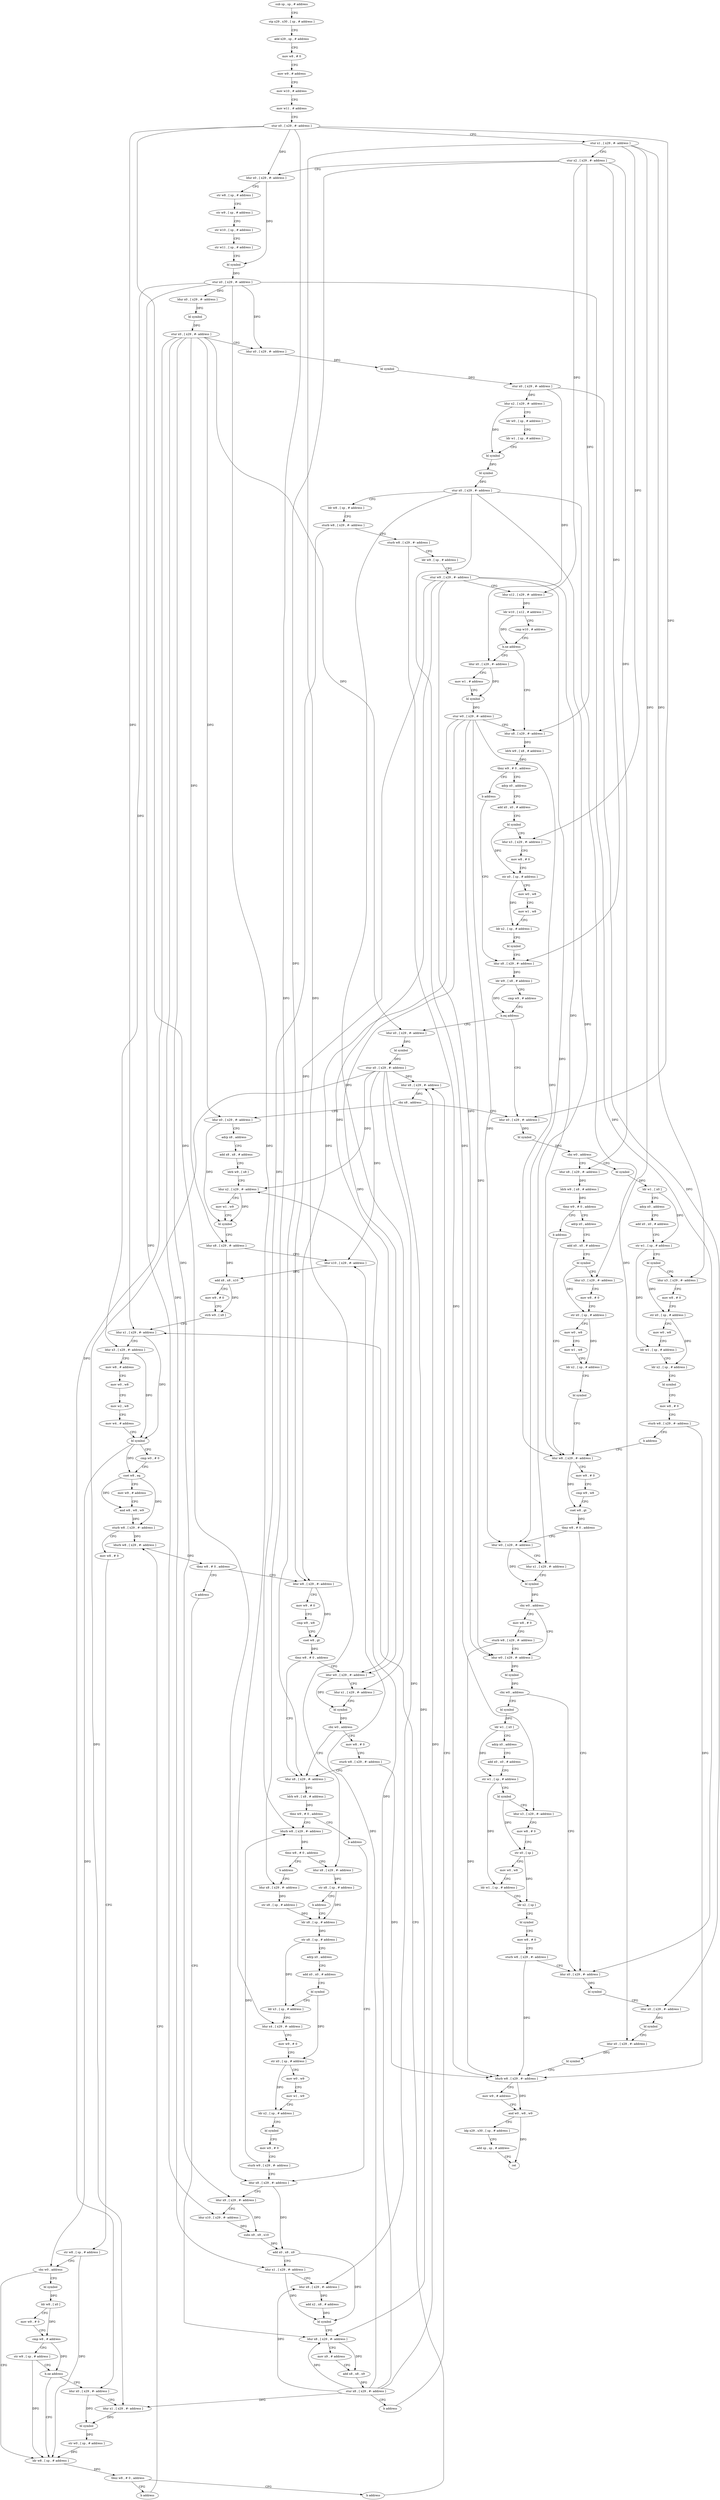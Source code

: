 digraph "func" {
"4210952" [label = "sub sp , sp , # address" ]
"4210956" [label = "stp x29 , x30 , [ sp , # address ]" ]
"4210960" [label = "add x29 , sp , # address" ]
"4210964" [label = "mov w8 , # 0" ]
"4210968" [label = "mov w9 , # address" ]
"4210972" [label = "mov w10 , # address" ]
"4210976" [label = "mov w11 , # address" ]
"4210980" [label = "stur x0 , [ x29 , #- address ]" ]
"4210984" [label = "stur x1 , [ x29 , #- address ]" ]
"4210988" [label = "stur x2 , [ x29 , #- address ]" ]
"4210992" [label = "ldur x0 , [ x29 , #- address ]" ]
"4210996" [label = "str w8 , [ sp , # address ]" ]
"4211000" [label = "str w9 , [ sp , # address ]" ]
"4211004" [label = "str w10 , [ sp , # address ]" ]
"4211008" [label = "str w11 , [ sp , # address ]" ]
"4211012" [label = "bl symbol" ]
"4211016" [label = "stur x0 , [ x29 , #- address ]" ]
"4211020" [label = "ldur x0 , [ x29 , #- address ]" ]
"4211024" [label = "bl symbol" ]
"4211028" [label = "stur x0 , [ x29 , #- address ]" ]
"4211032" [label = "ldur x0 , [ x29 , #- address ]" ]
"4211036" [label = "bl symbol" ]
"4211040" [label = "stur x0 , [ x29 , #- address ]" ]
"4211044" [label = "ldur x2 , [ x29 , #- address ]" ]
"4211048" [label = "ldr w0 , [ sp , # address ]" ]
"4211052" [label = "ldr w1 , [ sp , # address ]" ]
"4211056" [label = "bl symbol" ]
"4211060" [label = "bl symbol" ]
"4211064" [label = "stur x0 , [ x29 , #- address ]" ]
"4211068" [label = "ldr w8 , [ sp , # address ]" ]
"4211072" [label = "sturb w8 , [ x29 , #- address ]" ]
"4211076" [label = "sturb w8 , [ x29 , #- address ]" ]
"4211080" [label = "ldr w9 , [ sp , # address ]" ]
"4211084" [label = "stur w9 , [ x29 , #- address ]" ]
"4211088" [label = "ldur x12 , [ x29 , #- address ]" ]
"4211092" [label = "ldr w10 , [ x12 , # address ]" ]
"4211096" [label = "cmp w10 , # address" ]
"4211100" [label = "b.ne address" ]
"4211120" [label = "ldur x8 , [ x29 , #- address ]" ]
"4211104" [label = "ldur x0 , [ x29 , #- address ]" ]
"4211124" [label = "ldrb w9 , [ x8 , # address ]" ]
"4211128" [label = "tbnz w9 , # 0 , address" ]
"4211136" [label = "adrp x0 , address" ]
"4211132" [label = "b address" ]
"4211108" [label = "mov w1 , # address" ]
"4211112" [label = "bl symbol" ]
"4211116" [label = "stur w0 , [ x29 , #- address ]" ]
"4211140" [label = "add x0 , x0 , # address" ]
"4211144" [label = "bl symbol" ]
"4211148" [label = "ldur x3 , [ x29 , #- address ]" ]
"4211152" [label = "mov w8 , # 0" ]
"4211156" [label = "str x0 , [ sp , # address ]" ]
"4211160" [label = "mov w0 , w8" ]
"4211164" [label = "mov w1 , w8" ]
"4211168" [label = "ldr x2 , [ sp , # address ]" ]
"4211172" [label = "bl symbol" ]
"4211176" [label = "ldur x8 , [ x29 , #- address ]" ]
"4211596" [label = "ldur x0 , [ x29 , #- address ]" ]
"4211600" [label = "bl symbol" ]
"4211604" [label = "cbz w0 , address" ]
"4211672" [label = "ldur x8 , [ x29 , #- address ]" ]
"4211608" [label = "bl symbol" ]
"4211192" [label = "ldur x0 , [ x29 , #- address ]" ]
"4211196" [label = "bl symbol" ]
"4211200" [label = "stur x0 , [ x29 , #- address ]" ]
"4211204" [label = "ldur x8 , [ x29 , #- address ]" ]
"4211180" [label = "ldr w9 , [ x8 , # address ]" ]
"4211184" [label = "cmp w9 , # address" ]
"4211188" [label = "b.eq address" ]
"4211676" [label = "ldrb w9 , [ x8 , # address ]" ]
"4211680" [label = "tbnz w9 , # 0 , address" ]
"4211688" [label = "adrp x0 , address" ]
"4211684" [label = "b address" ]
"4211612" [label = "ldr w1 , [ x0 ]" ]
"4211616" [label = "adrp x0 , address" ]
"4211620" [label = "add x0 , x0 , # address" ]
"4211624" [label = "str w1 , [ sp , # address ]" ]
"4211628" [label = "bl symbol" ]
"4211632" [label = "ldur x3 , [ x29 , #- address ]" ]
"4211636" [label = "mov w8 , # 0" ]
"4211640" [label = "str x0 , [ sp , # address ]" ]
"4211644" [label = "mov w0 , w8" ]
"4211648" [label = "ldr w1 , [ sp , # address ]" ]
"4211652" [label = "ldr x2 , [ sp , # address ]" ]
"4211656" [label = "bl symbol" ]
"4211660" [label = "mov w8 , # 0" ]
"4211664" [label = "sturb w8 , [ x29 , #- address ]" ]
"4211668" [label = "b address" ]
"4211728" [label = "ldur w8 , [ x29 , #- address ]" ]
"4211212" [label = "ldur x0 , [ x29 , #- address ]" ]
"4211216" [label = "adrp x8 , address" ]
"4211220" [label = "add x8 , x8 , # address" ]
"4211224" [label = "ldrb w9 , [ x8 ]" ]
"4211228" [label = "ldur x2 , [ x29 , #- address ]" ]
"4211232" [label = "mov w1 , w9" ]
"4211236" [label = "bl symbol" ]
"4211240" [label = "ldur x8 , [ x29 , #- address ]" ]
"4211244" [label = "ldur x10 , [ x29 , #- address ]" ]
"4211248" [label = "add x8 , x8 , x10" ]
"4211252" [label = "mov w9 , # 0" ]
"4211256" [label = "strb w9 , [ x8 ]" ]
"4211260" [label = "ldur x1 , [ x29 , #- address ]" ]
"4211692" [label = "add x0 , x0 , # address" ]
"4211696" [label = "bl symbol" ]
"4211700" [label = "ldur x3 , [ x29 , #- address ]" ]
"4211704" [label = "mov w8 , # 0" ]
"4211708" [label = "str x0 , [ sp , # address ]" ]
"4211712" [label = "mov w0 , w8" ]
"4211716" [label = "mov w1 , w8" ]
"4211720" [label = "ldr x2 , [ sp , # address ]" ]
"4211724" [label = "bl symbol" ]
"4211732" [label = "mov w9 , # 0" ]
"4211736" [label = "cmp w9 , w8" ]
"4211740" [label = "cset w8 , gt" ]
"4211744" [label = "tbnz w8 , # 0 , address" ]
"4211844" [label = "ldur x0 , [ x29 , #- address ]" ]
"4211748" [label = "ldur w0 , [ x29 , #- address ]" ]
"4211360" [label = "ldr w8 , [ sp , # address ]" ]
"4211364" [label = "tbnz w8 , # 0 , address" ]
"4211372" [label = "b address" ]
"4211368" [label = "b address" ]
"4211320" [label = "bl symbol" ]
"4211324" [label = "ldr w8 , [ x0 ]" ]
"4211328" [label = "mov w9 , # 0" ]
"4211332" [label = "cmp w8 , # address" ]
"4211336" [label = "str w9 , [ sp , # address ]" ]
"4211340" [label = "b.ne address" ]
"4211344" [label = "ldur x0 , [ x29 , #- address ]" ]
"4211848" [label = "bl symbol" ]
"4211852" [label = "ldur x0 , [ x29 , #- address ]" ]
"4211856" [label = "bl symbol" ]
"4211860" [label = "ldur x0 , [ x29 , #- address ]" ]
"4211864" [label = "bl symbol" ]
"4211868" [label = "ldurb w8 , [ x29 , #- address ]" ]
"4211872" [label = "mov w9 , # address" ]
"4211876" [label = "and w0 , w8 , w9" ]
"4211880" [label = "ldp x29 , x30 , [ sp , # address ]" ]
"4211884" [label = "add sp , sp , # address" ]
"4211888" [label = "ret" ]
"4211752" [label = "ldur x1 , [ x29 , #- address ]" ]
"4211756" [label = "bl symbol" ]
"4211760" [label = "cbz w0 , address" ]
"4211772" [label = "ldur w0 , [ x29 , #- address ]" ]
"4211764" [label = "mov w8 , # 0" ]
"4211376" [label = "ldurb w8 , [ x29 , #- address ]" ]
"4211348" [label = "ldur x1 , [ x29 , #- address ]" ]
"4211352" [label = "bl symbol" ]
"4211356" [label = "str w0 , [ sp , # address ]" ]
"4211776" [label = "bl symbol" ]
"4211780" [label = "cbz w0 , address" ]
"4211784" [label = "bl symbol" ]
"4211768" [label = "sturb w8 , [ x29 , #- address ]" ]
"4211264" [label = "ldur x3 , [ x29 , #- address ]" ]
"4211268" [label = "mov w8 , # address" ]
"4211272" [label = "mov w0 , w8" ]
"4211276" [label = "mov w2 , w8" ]
"4211280" [label = "mov w4 , # address" ]
"4211284" [label = "bl symbol" ]
"4211288" [label = "cmp w0 , # 0" ]
"4211292" [label = "cset w8 , eq" ]
"4211296" [label = "mov w9 , # address" ]
"4211300" [label = "and w8 , w8 , w9" ]
"4211304" [label = "sturb w8 , [ x29 , #- address ]" ]
"4211308" [label = "mov w8 , # 0" ]
"4211312" [label = "str w8 , [ sp , # address ]" ]
"4211316" [label = "cbz w0 , address" ]
"4211380" [label = "tbnz w8 , # 0 , address" ]
"4211388" [label = "ldur w8 , [ x29 , #- address ]" ]
"4211384" [label = "b address" ]
"4211788" [label = "ldr w1 , [ x0 ]" ]
"4211792" [label = "adrp x0 , address" ]
"4211796" [label = "add x0 , x0 , # address" ]
"4211800" [label = "str w1 , [ sp , # address ]" ]
"4211804" [label = "bl symbol" ]
"4211808" [label = "ldur x3 , [ x29 , #- address ]" ]
"4211812" [label = "mov w8 , # 0" ]
"4211816" [label = "str x0 , [ sp ]" ]
"4211820" [label = "mov w0 , w8" ]
"4211824" [label = "ldr w1 , [ sp , # address ]" ]
"4211828" [label = "ldr x2 , [ sp ]" ]
"4211832" [label = "bl symbol" ]
"4211836" [label = "mov w8 , # 0" ]
"4211840" [label = "sturb w8 , [ x29 , #- address ]" ]
"4211392" [label = "mov w9 , # 0" ]
"4211396" [label = "cmp w9 , w8" ]
"4211400" [label = "cset w8 , gt" ]
"4211404" [label = "tbnz w8 , # 0 , address" ]
"4211432" [label = "ldur x8 , [ x29 , #- address ]" ]
"4211408" [label = "ldur w0 , [ x29 , #- address ]" ]
"4211576" [label = "ldur x8 , [ x29 , #- address ]" ]
"4211436" [label = "ldrb w9 , [ x8 , # address ]" ]
"4211440" [label = "tbnz w9 , # 0 , address" ]
"4211448" [label = "ldurb w8 , [ x29 , #- address ]" ]
"4211444" [label = "b address" ]
"4211412" [label = "ldur x1 , [ x29 , #- address ]" ]
"4211416" [label = "bl symbol" ]
"4211420" [label = "cbz w0 , address" ]
"4211424" [label = "mov w8 , # 0" ]
"4211580" [label = "mov x9 , # address" ]
"4211584" [label = "add x8 , x8 , x9" ]
"4211588" [label = "stur x8 , [ x29 , #- address ]" ]
"4211592" [label = "b address" ]
"4211452" [label = "tbnz w8 , # 0 , address" ]
"4211460" [label = "ldur x8 , [ x29 , #- address ]" ]
"4211456" [label = "b address" ]
"4211540" [label = "ldur x8 , [ x29 , #- address ]" ]
"4211428" [label = "sturb w8 , [ x29 , #- address ]" ]
"4211208" [label = "cbz x8 , address" ]
"4211464" [label = "str x8 , [ sp , # address ]" ]
"4211468" [label = "b address" ]
"4211480" [label = "ldr x8 , [ sp , # address ]" ]
"4211472" [label = "ldur x8 , [ x29 , #- address ]" ]
"4211544" [label = "ldur x9 , [ x29 , #- address ]" ]
"4211548" [label = "ldur x10 , [ x29 , #- address ]" ]
"4211552" [label = "subs x9 , x9 , x10" ]
"4211556" [label = "add x0 , x8 , x9" ]
"4211560" [label = "ldur x1 , [ x29 , #- address ]" ]
"4211564" [label = "ldur x8 , [ x29 , #- address ]" ]
"4211568" [label = "add x2 , x8 , # address" ]
"4211572" [label = "bl symbol" ]
"4211484" [label = "str x8 , [ sp , # address ]" ]
"4211488" [label = "adrp x0 , address" ]
"4211492" [label = "add x0 , x0 , # address" ]
"4211496" [label = "bl symbol" ]
"4211500" [label = "ldr x3 , [ sp , # address ]" ]
"4211504" [label = "ldur x4 , [ x29 , #- address ]" ]
"4211508" [label = "mov w9 , # 0" ]
"4211512" [label = "str x0 , [ sp , # address ]" ]
"4211516" [label = "mov w0 , w9" ]
"4211520" [label = "mov w1 , w9" ]
"4211524" [label = "ldr x2 , [ sp , # address ]" ]
"4211528" [label = "bl symbol" ]
"4211532" [label = "mov w9 , # 0" ]
"4211536" [label = "sturb w9 , [ x29 , #- address ]" ]
"4211476" [label = "str x8 , [ sp , # address ]" ]
"4210952" -> "4210956" [ label = "CFG" ]
"4210956" -> "4210960" [ label = "CFG" ]
"4210960" -> "4210964" [ label = "CFG" ]
"4210964" -> "4210968" [ label = "CFG" ]
"4210968" -> "4210972" [ label = "CFG" ]
"4210972" -> "4210976" [ label = "CFG" ]
"4210976" -> "4210980" [ label = "CFG" ]
"4210980" -> "4210984" [ label = "CFG" ]
"4210980" -> "4210992" [ label = "DFG" ]
"4210980" -> "4211596" [ label = "DFG" ]
"4210980" -> "4211260" [ label = "DFG" ]
"4210980" -> "4211540" [ label = "DFG" ]
"4210980" -> "4211472" [ label = "DFG" ]
"4210984" -> "4210988" [ label = "CFG" ]
"4210984" -> "4211148" [ label = "DFG" ]
"4210984" -> "4211632" [ label = "DFG" ]
"4210984" -> "4211700" [ label = "DFG" ]
"4210984" -> "4211460" [ label = "DFG" ]
"4210988" -> "4210992" [ label = "CFG" ]
"4210988" -> "4211088" [ label = "DFG" ]
"4210988" -> "4211120" [ label = "DFG" ]
"4210988" -> "4211176" [ label = "DFG" ]
"4210988" -> "4211672" [ label = "DFG" ]
"4210988" -> "4211432" [ label = "DFG" ]
"4210992" -> "4210996" [ label = "CFG" ]
"4210992" -> "4211012" [ label = "DFG" ]
"4210996" -> "4211000" [ label = "CFG" ]
"4211000" -> "4211004" [ label = "CFG" ]
"4211004" -> "4211008" [ label = "CFG" ]
"4211008" -> "4211012" [ label = "CFG" ]
"4211012" -> "4211016" [ label = "DFG" ]
"4211016" -> "4211020" [ label = "DFG" ]
"4211016" -> "4211032" [ label = "DFG" ]
"4211016" -> "4211264" [ label = "DFG" ]
"4211016" -> "4211844" [ label = "DFG" ]
"4211016" -> "4211548" [ label = "DFG" ]
"4211016" -> "4211504" [ label = "DFG" ]
"4211020" -> "4211024" [ label = "DFG" ]
"4211024" -> "4211028" [ label = "DFG" ]
"4211028" -> "4211032" [ label = "CFG" ]
"4211028" -> "4211192" [ label = "DFG" ]
"4211028" -> "4211212" [ label = "DFG" ]
"4211028" -> "4211240" [ label = "DFG" ]
"4211028" -> "4211344" [ label = "DFG" ]
"4211028" -> "4211544" [ label = "DFG" ]
"4211028" -> "4211560" [ label = "DFG" ]
"4211032" -> "4211036" [ label = "DFG" ]
"4211036" -> "4211040" [ label = "DFG" ]
"4211040" -> "4211044" [ label = "DFG" ]
"4211040" -> "4211104" [ label = "DFG" ]
"4211040" -> "4211852" [ label = "DFG" ]
"4211044" -> "4211048" [ label = "CFG" ]
"4211044" -> "4211056" [ label = "DFG" ]
"4211048" -> "4211052" [ label = "CFG" ]
"4211052" -> "4211056" [ label = "CFG" ]
"4211056" -> "4211060" [ label = "DFG" ]
"4211060" -> "4211064" [ label = "DFG" ]
"4211064" -> "4211068" [ label = "CFG" ]
"4211064" -> "4211860" [ label = "DFG" ]
"4211064" -> "4211752" [ label = "DFG" ]
"4211064" -> "4211808" [ label = "DFG" ]
"4211064" -> "4211412" [ label = "DFG" ]
"4211068" -> "4211072" [ label = "CFG" ]
"4211072" -> "4211076" [ label = "CFG" ]
"4211072" -> "4211448" [ label = "DFG" ]
"4211076" -> "4211080" [ label = "CFG" ]
"4211076" -> "4211868" [ label = "DFG" ]
"4211080" -> "4211084" [ label = "CFG" ]
"4211084" -> "4211088" [ label = "CFG" ]
"4211084" -> "4211728" [ label = "DFG" ]
"4211084" -> "4211748" [ label = "DFG" ]
"4211084" -> "4211772" [ label = "DFG" ]
"4211084" -> "4211388" [ label = "DFG" ]
"4211084" -> "4211408" [ label = "DFG" ]
"4211088" -> "4211092" [ label = "DFG" ]
"4211092" -> "4211096" [ label = "CFG" ]
"4211092" -> "4211100" [ label = "DFG" ]
"4211096" -> "4211100" [ label = "CFG" ]
"4211100" -> "4211120" [ label = "CFG" ]
"4211100" -> "4211104" [ label = "CFG" ]
"4211120" -> "4211124" [ label = "DFG" ]
"4211104" -> "4211108" [ label = "CFG" ]
"4211104" -> "4211112" [ label = "DFG" ]
"4211124" -> "4211128" [ label = "DFG" ]
"4211128" -> "4211136" [ label = "CFG" ]
"4211128" -> "4211132" [ label = "CFG" ]
"4211136" -> "4211140" [ label = "CFG" ]
"4211132" -> "4211176" [ label = "CFG" ]
"4211108" -> "4211112" [ label = "CFG" ]
"4211112" -> "4211116" [ label = "DFG" ]
"4211116" -> "4211120" [ label = "CFG" ]
"4211116" -> "4211728" [ label = "DFG" ]
"4211116" -> "4211748" [ label = "DFG" ]
"4211116" -> "4211772" [ label = "DFG" ]
"4211116" -> "4211388" [ label = "DFG" ]
"4211116" -> "4211408" [ label = "DFG" ]
"4211140" -> "4211144" [ label = "CFG" ]
"4211144" -> "4211148" [ label = "CFG" ]
"4211144" -> "4211156" [ label = "DFG" ]
"4211148" -> "4211152" [ label = "CFG" ]
"4211152" -> "4211156" [ label = "CFG" ]
"4211156" -> "4211160" [ label = "CFG" ]
"4211156" -> "4211168" [ label = "DFG" ]
"4211160" -> "4211164" [ label = "CFG" ]
"4211164" -> "4211168" [ label = "CFG" ]
"4211168" -> "4211172" [ label = "CFG" ]
"4211172" -> "4211176" [ label = "CFG" ]
"4211176" -> "4211180" [ label = "DFG" ]
"4211596" -> "4211600" [ label = "DFG" ]
"4211600" -> "4211604" [ label = "DFG" ]
"4211604" -> "4211672" [ label = "CFG" ]
"4211604" -> "4211608" [ label = "CFG" ]
"4211672" -> "4211676" [ label = "DFG" ]
"4211608" -> "4211612" [ label = "DFG" ]
"4211192" -> "4211196" [ label = "DFG" ]
"4211196" -> "4211200" [ label = "DFG" ]
"4211200" -> "4211204" [ label = "DFG" ]
"4211200" -> "4211228" [ label = "DFG" ]
"4211200" -> "4211244" [ label = "DFG" ]
"4211200" -> "4211348" [ label = "DFG" ]
"4211200" -> "4211576" [ label = "DFG" ]
"4211200" -> "4211564" [ label = "DFG" ]
"4211204" -> "4211208" [ label = "DFG" ]
"4211180" -> "4211184" [ label = "CFG" ]
"4211180" -> "4211188" [ label = "DFG" ]
"4211184" -> "4211188" [ label = "CFG" ]
"4211188" -> "4211596" [ label = "CFG" ]
"4211188" -> "4211192" [ label = "CFG" ]
"4211676" -> "4211680" [ label = "DFG" ]
"4211680" -> "4211688" [ label = "CFG" ]
"4211680" -> "4211684" [ label = "CFG" ]
"4211688" -> "4211692" [ label = "CFG" ]
"4211684" -> "4211728" [ label = "CFG" ]
"4211612" -> "4211616" [ label = "CFG" ]
"4211612" -> "4211624" [ label = "DFG" ]
"4211616" -> "4211620" [ label = "CFG" ]
"4211620" -> "4211624" [ label = "CFG" ]
"4211624" -> "4211628" [ label = "CFG" ]
"4211624" -> "4211648" [ label = "DFG" ]
"4211628" -> "4211632" [ label = "CFG" ]
"4211628" -> "4211640" [ label = "DFG" ]
"4211632" -> "4211636" [ label = "CFG" ]
"4211636" -> "4211640" [ label = "CFG" ]
"4211640" -> "4211644" [ label = "CFG" ]
"4211640" -> "4211652" [ label = "DFG" ]
"4211644" -> "4211648" [ label = "CFG" ]
"4211648" -> "4211652" [ label = "CFG" ]
"4211652" -> "4211656" [ label = "CFG" ]
"4211656" -> "4211660" [ label = "CFG" ]
"4211660" -> "4211664" [ label = "CFG" ]
"4211664" -> "4211668" [ label = "CFG" ]
"4211664" -> "4211868" [ label = "DFG" ]
"4211668" -> "4211728" [ label = "CFG" ]
"4211728" -> "4211732" [ label = "CFG" ]
"4211728" -> "4211740" [ label = "DFG" ]
"4211212" -> "4211216" [ label = "CFG" ]
"4211212" -> "4211236" [ label = "DFG" ]
"4211216" -> "4211220" [ label = "CFG" ]
"4211220" -> "4211224" [ label = "CFG" ]
"4211224" -> "4211228" [ label = "CFG" ]
"4211228" -> "4211232" [ label = "CFG" ]
"4211228" -> "4211236" [ label = "DFG" ]
"4211232" -> "4211236" [ label = "CFG" ]
"4211236" -> "4211240" [ label = "CFG" ]
"4211240" -> "4211244" [ label = "CFG" ]
"4211240" -> "4211248" [ label = "DFG" ]
"4211244" -> "4211248" [ label = "DFG" ]
"4211248" -> "4211252" [ label = "CFG" ]
"4211248" -> "4211256" [ label = "DFG" ]
"4211252" -> "4211256" [ label = "CFG" ]
"4211256" -> "4211260" [ label = "CFG" ]
"4211260" -> "4211264" [ label = "CFG" ]
"4211260" -> "4211284" [ label = "DFG" ]
"4211692" -> "4211696" [ label = "CFG" ]
"4211696" -> "4211700" [ label = "CFG" ]
"4211696" -> "4211708" [ label = "DFG" ]
"4211700" -> "4211704" [ label = "CFG" ]
"4211704" -> "4211708" [ label = "CFG" ]
"4211708" -> "4211712" [ label = "CFG" ]
"4211708" -> "4211720" [ label = "DFG" ]
"4211712" -> "4211716" [ label = "CFG" ]
"4211716" -> "4211720" [ label = "CFG" ]
"4211720" -> "4211724" [ label = "CFG" ]
"4211724" -> "4211728" [ label = "CFG" ]
"4211732" -> "4211736" [ label = "CFG" ]
"4211736" -> "4211740" [ label = "CFG" ]
"4211740" -> "4211744" [ label = "DFG" ]
"4211744" -> "4211844" [ label = "CFG" ]
"4211744" -> "4211748" [ label = "CFG" ]
"4211844" -> "4211848" [ label = "DFG" ]
"4211748" -> "4211752" [ label = "CFG" ]
"4211748" -> "4211756" [ label = "DFG" ]
"4211360" -> "4211364" [ label = "DFG" ]
"4211364" -> "4211372" [ label = "CFG" ]
"4211364" -> "4211368" [ label = "CFG" ]
"4211372" -> "4211260" [ label = "CFG" ]
"4211368" -> "4211376" [ label = "CFG" ]
"4211320" -> "4211324" [ label = "DFG" ]
"4211324" -> "4211328" [ label = "CFG" ]
"4211324" -> "4211332" [ label = "DFG" ]
"4211328" -> "4211332" [ label = "CFG" ]
"4211332" -> "4211336" [ label = "CFG" ]
"4211332" -> "4211340" [ label = "DFG" ]
"4211336" -> "4211340" [ label = "CFG" ]
"4211336" -> "4211360" [ label = "DFG" ]
"4211340" -> "4211360" [ label = "CFG" ]
"4211340" -> "4211344" [ label = "CFG" ]
"4211344" -> "4211348" [ label = "CFG" ]
"4211344" -> "4211352" [ label = "DFG" ]
"4211848" -> "4211852" [ label = "CFG" ]
"4211852" -> "4211856" [ label = "DFG" ]
"4211856" -> "4211860" [ label = "CFG" ]
"4211860" -> "4211864" [ label = "DFG" ]
"4211864" -> "4211868" [ label = "CFG" ]
"4211868" -> "4211872" [ label = "CFG" ]
"4211868" -> "4211876" [ label = "DFG" ]
"4211872" -> "4211876" [ label = "CFG" ]
"4211876" -> "4211880" [ label = "CFG" ]
"4211876" -> "4211888" [ label = "DFG" ]
"4211880" -> "4211884" [ label = "CFG" ]
"4211884" -> "4211888" [ label = "CFG" ]
"4211752" -> "4211756" [ label = "CFG" ]
"4211756" -> "4211760" [ label = "DFG" ]
"4211760" -> "4211772" [ label = "CFG" ]
"4211760" -> "4211764" [ label = "CFG" ]
"4211772" -> "4211776" [ label = "DFG" ]
"4211764" -> "4211768" [ label = "CFG" ]
"4211376" -> "4211380" [ label = "DFG" ]
"4211348" -> "4211352" [ label = "DFG" ]
"4211352" -> "4211356" [ label = "DFG" ]
"4211356" -> "4211360" [ label = "DFG" ]
"4211776" -> "4211780" [ label = "DFG" ]
"4211780" -> "4211844" [ label = "CFG" ]
"4211780" -> "4211784" [ label = "CFG" ]
"4211784" -> "4211788" [ label = "DFG" ]
"4211768" -> "4211772" [ label = "CFG" ]
"4211768" -> "4211868" [ label = "DFG" ]
"4211264" -> "4211268" [ label = "CFG" ]
"4211264" -> "4211284" [ label = "DFG" ]
"4211268" -> "4211272" [ label = "CFG" ]
"4211272" -> "4211276" [ label = "CFG" ]
"4211276" -> "4211280" [ label = "CFG" ]
"4211280" -> "4211284" [ label = "CFG" ]
"4211284" -> "4211288" [ label = "CFG" ]
"4211284" -> "4211292" [ label = "DFG" ]
"4211284" -> "4211316" [ label = "DFG" ]
"4211288" -> "4211292" [ label = "CFG" ]
"4211292" -> "4211296" [ label = "CFG" ]
"4211292" -> "4211300" [ label = "DFG" ]
"4211292" -> "4211304" [ label = "DFG" ]
"4211296" -> "4211300" [ label = "CFG" ]
"4211300" -> "4211304" [ label = "DFG" ]
"4211304" -> "4211308" [ label = "CFG" ]
"4211304" -> "4211376" [ label = "DFG" ]
"4211308" -> "4211312" [ label = "CFG" ]
"4211312" -> "4211316" [ label = "CFG" ]
"4211312" -> "4211360" [ label = "DFG" ]
"4211316" -> "4211360" [ label = "CFG" ]
"4211316" -> "4211320" [ label = "CFG" ]
"4211380" -> "4211388" [ label = "CFG" ]
"4211380" -> "4211384" [ label = "CFG" ]
"4211388" -> "4211392" [ label = "CFG" ]
"4211388" -> "4211400" [ label = "DFG" ]
"4211384" -> "4211576" [ label = "CFG" ]
"4211788" -> "4211792" [ label = "CFG" ]
"4211788" -> "4211800" [ label = "DFG" ]
"4211792" -> "4211796" [ label = "CFG" ]
"4211796" -> "4211800" [ label = "CFG" ]
"4211800" -> "4211804" [ label = "CFG" ]
"4211800" -> "4211824" [ label = "DFG" ]
"4211804" -> "4211808" [ label = "CFG" ]
"4211804" -> "4211816" [ label = "DFG" ]
"4211808" -> "4211812" [ label = "CFG" ]
"4211812" -> "4211816" [ label = "CFG" ]
"4211816" -> "4211820" [ label = "CFG" ]
"4211816" -> "4211828" [ label = "DFG" ]
"4211820" -> "4211824" [ label = "CFG" ]
"4211824" -> "4211828" [ label = "CFG" ]
"4211828" -> "4211832" [ label = "CFG" ]
"4211832" -> "4211836" [ label = "CFG" ]
"4211836" -> "4211840" [ label = "CFG" ]
"4211840" -> "4211844" [ label = "CFG" ]
"4211840" -> "4211868" [ label = "DFG" ]
"4211392" -> "4211396" [ label = "CFG" ]
"4211396" -> "4211400" [ label = "CFG" ]
"4211400" -> "4211404" [ label = "DFG" ]
"4211404" -> "4211432" [ label = "CFG" ]
"4211404" -> "4211408" [ label = "CFG" ]
"4211432" -> "4211436" [ label = "DFG" ]
"4211408" -> "4211412" [ label = "CFG" ]
"4211408" -> "4211416" [ label = "DFG" ]
"4211576" -> "4211580" [ label = "CFG" ]
"4211576" -> "4211584" [ label = "DFG" ]
"4211436" -> "4211440" [ label = "DFG" ]
"4211440" -> "4211448" [ label = "CFG" ]
"4211440" -> "4211444" [ label = "CFG" ]
"4211448" -> "4211452" [ label = "DFG" ]
"4211444" -> "4211540" [ label = "CFG" ]
"4211412" -> "4211416" [ label = "CFG" ]
"4211416" -> "4211420" [ label = "DFG" ]
"4211420" -> "4211432" [ label = "CFG" ]
"4211420" -> "4211424" [ label = "CFG" ]
"4211424" -> "4211428" [ label = "CFG" ]
"4211580" -> "4211584" [ label = "CFG" ]
"4211584" -> "4211588" [ label = "DFG" ]
"4211588" -> "4211592" [ label = "CFG" ]
"4211588" -> "4211204" [ label = "DFG" ]
"4211588" -> "4211228" [ label = "DFG" ]
"4211588" -> "4211244" [ label = "DFG" ]
"4211588" -> "4211348" [ label = "DFG" ]
"4211588" -> "4211576" [ label = "DFG" ]
"4211588" -> "4211564" [ label = "DFG" ]
"4211592" -> "4211204" [ label = "CFG" ]
"4211452" -> "4211460" [ label = "CFG" ]
"4211452" -> "4211456" [ label = "CFG" ]
"4211460" -> "4211464" [ label = "DFG" ]
"4211456" -> "4211472" [ label = "CFG" ]
"4211540" -> "4211544" [ label = "CFG" ]
"4211540" -> "4211556" [ label = "DFG" ]
"4211428" -> "4211432" [ label = "CFG" ]
"4211428" -> "4211868" [ label = "DFG" ]
"4211208" -> "4211596" [ label = "CFG" ]
"4211208" -> "4211212" [ label = "CFG" ]
"4211464" -> "4211468" [ label = "CFG" ]
"4211464" -> "4211480" [ label = "DFG" ]
"4211468" -> "4211480" [ label = "CFG" ]
"4211480" -> "4211484" [ label = "DFG" ]
"4211472" -> "4211476" [ label = "DFG" ]
"4211544" -> "4211548" [ label = "CFG" ]
"4211544" -> "4211552" [ label = "DFG" ]
"4211548" -> "4211552" [ label = "DFG" ]
"4211552" -> "4211556" [ label = "DFG" ]
"4211556" -> "4211560" [ label = "CFG" ]
"4211556" -> "4211572" [ label = "DFG" ]
"4211560" -> "4211564" [ label = "CFG" ]
"4211560" -> "4211572" [ label = "DFG" ]
"4211564" -> "4211568" [ label = "DFG" ]
"4211568" -> "4211572" [ label = "DFG" ]
"4211572" -> "4211576" [ label = "CFG" ]
"4211484" -> "4211488" [ label = "CFG" ]
"4211484" -> "4211500" [ label = "DFG" ]
"4211488" -> "4211492" [ label = "CFG" ]
"4211492" -> "4211496" [ label = "CFG" ]
"4211496" -> "4211500" [ label = "CFG" ]
"4211496" -> "4211512" [ label = "DFG" ]
"4211500" -> "4211504" [ label = "CFG" ]
"4211504" -> "4211508" [ label = "CFG" ]
"4211508" -> "4211512" [ label = "CFG" ]
"4211512" -> "4211516" [ label = "CFG" ]
"4211512" -> "4211524" [ label = "DFG" ]
"4211516" -> "4211520" [ label = "CFG" ]
"4211520" -> "4211524" [ label = "CFG" ]
"4211524" -> "4211528" [ label = "CFG" ]
"4211528" -> "4211532" [ label = "CFG" ]
"4211532" -> "4211536" [ label = "CFG" ]
"4211536" -> "4211540" [ label = "CFG" ]
"4211536" -> "4211448" [ label = "DFG" ]
"4211476" -> "4211480" [ label = "DFG" ]
}
